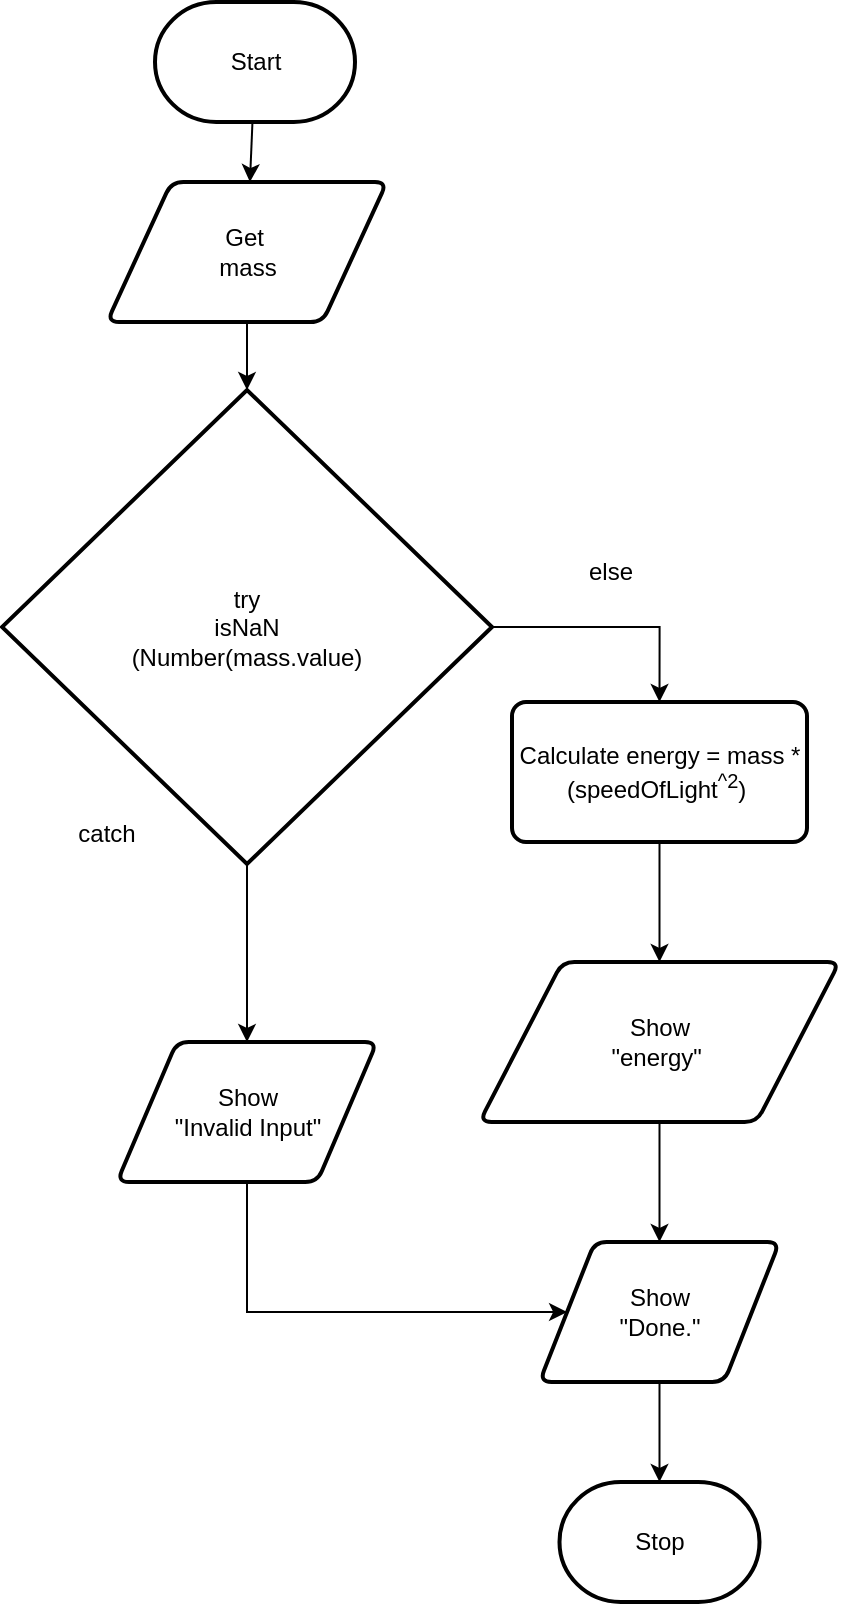 <mxfile>
    <diagram id="7WSAjPn9O5WQxmN3IaqH" name="Page-1">
        <mxGraphModel dx="1086" dy="692" grid="1" gridSize="10" guides="1" tooltips="1" connect="1" arrows="1" fold="1" page="1" pageScale="1" pageWidth="827" pageHeight="1169" math="0" shadow="0">
            <root>
                <mxCell id="0"/>
                <mxCell id="1" parent="0"/>
                <mxCell id="17" value="" style="edgeStyle=none;html=1;" edge="1" parent="1" source="18" target="20">
                    <mxGeometry relative="1" as="geometry"/>
                </mxCell>
                <mxCell id="18" value="Start" style="strokeWidth=2;html=1;shape=mxgraph.flowchart.terminator;whiteSpace=wrap;" vertex="1" parent="1">
                    <mxGeometry x="256.5" y="90" width="100" height="60" as="geometry"/>
                </mxCell>
                <mxCell id="19" value="" style="edgeStyle=none;html=1;" edge="1" parent="1" source="20" target="23">
                    <mxGeometry relative="1" as="geometry"/>
                </mxCell>
                <mxCell id="20" value="Get&amp;nbsp;&lt;br&gt;mass" style="shape=parallelogram;html=1;strokeWidth=2;perimeter=parallelogramPerimeter;whiteSpace=wrap;rounded=1;arcSize=12;size=0.23;" vertex="1" parent="1">
                    <mxGeometry x="232.5" y="180" width="140" height="70" as="geometry"/>
                </mxCell>
                <mxCell id="21" value="" style="edgeStyle=none;html=1;" edge="1" parent="1" source="23" target="27">
                    <mxGeometry relative="1" as="geometry"/>
                </mxCell>
                <mxCell id="22" style="edgeStyle=orthogonalEdgeStyle;rounded=0;html=1;entryX=0.5;entryY=0;entryDx=0;entryDy=0;" edge="1" parent="1" source="23" target="34">
                    <mxGeometry relative="1" as="geometry"/>
                </mxCell>
                <mxCell id="23" value="try&lt;br&gt;isNaN&lt;br&gt;(Number(mass.value)" style="strokeWidth=2;html=1;shape=mxgraph.flowchart.decision;whiteSpace=wrap;direction=south;" vertex="1" parent="1">
                    <mxGeometry x="180" y="284" width="245" height="237" as="geometry"/>
                </mxCell>
                <mxCell id="24" value="" style="edgeStyle=orthogonalEdgeStyle;rounded=0;html=1;" edge="1" parent="1" source="25" target="29">
                    <mxGeometry relative="1" as="geometry"/>
                </mxCell>
                <mxCell id="25" value="Show&lt;br&gt;&quot;energy&quot;&amp;nbsp;" style="shape=parallelogram;html=1;strokeWidth=2;perimeter=parallelogramPerimeter;whiteSpace=wrap;rounded=1;arcSize=12;size=0.23;" vertex="1" parent="1">
                    <mxGeometry x="418.75" y="570" width="180" height="80" as="geometry"/>
                </mxCell>
                <mxCell id="26" style="edgeStyle=orthogonalEdgeStyle;rounded=0;html=1;entryX=0;entryY=0.5;entryDx=0;entryDy=0;" edge="1" parent="1" source="27" target="29">
                    <mxGeometry relative="1" as="geometry">
                        <Array as="points">
                            <mxPoint x="302.5" y="745"/>
                        </Array>
                    </mxGeometry>
                </mxCell>
                <mxCell id="27" value="Show&lt;br&gt;&quot;Invalid Input&quot;" style="shape=parallelogram;html=1;strokeWidth=2;perimeter=parallelogramPerimeter;whiteSpace=wrap;rounded=1;arcSize=12;size=0.23;" vertex="1" parent="1">
                    <mxGeometry x="237.5" y="610" width="130" height="70" as="geometry"/>
                </mxCell>
                <mxCell id="28" style="edgeStyle=orthogonalEdgeStyle;rounded=0;html=1;entryX=0.5;entryY=0;entryDx=0;entryDy=0;entryPerimeter=0;" edge="1" parent="1" source="29" target="30">
                    <mxGeometry relative="1" as="geometry"/>
                </mxCell>
                <mxCell id="29" value="Show&lt;br&gt;&quot;Done.&quot;" style="shape=parallelogram;html=1;strokeWidth=2;perimeter=parallelogramPerimeter;whiteSpace=wrap;rounded=1;arcSize=12;size=0.23;" vertex="1" parent="1">
                    <mxGeometry x="448.75" y="710" width="120" height="70" as="geometry"/>
                </mxCell>
                <mxCell id="30" value="Stop" style="strokeWidth=2;html=1;shape=mxgraph.flowchart.terminator;whiteSpace=wrap;" vertex="1" parent="1">
                    <mxGeometry x="458.75" y="830" width="100" height="60" as="geometry"/>
                </mxCell>
                <mxCell id="31" value="catch" style="text;html=1;align=center;verticalAlign=middle;resizable=0;points=[];autosize=1;strokeColor=none;fillColor=none;" vertex="1" parent="1">
                    <mxGeometry x="206.5" y="491" width="50" height="30" as="geometry"/>
                </mxCell>
                <mxCell id="32" value="else" style="text;html=1;align=center;verticalAlign=middle;resizable=0;points=[];autosize=1;strokeColor=none;fillColor=none;" vertex="1" parent="1">
                    <mxGeometry x="458.75" y="360" width="50" height="30" as="geometry"/>
                </mxCell>
                <mxCell id="33" value="" style="edgeStyle=none;html=1;" edge="1" parent="1" source="34" target="25">
                    <mxGeometry relative="1" as="geometry"/>
                </mxCell>
                <mxCell id="34" value="Calculate energy = mass * (speedOfLight&lt;sup&gt;^2&lt;/sup&gt;)&amp;nbsp;" style="rounded=1;whiteSpace=wrap;html=1;absoluteArcSize=1;arcSize=14;strokeWidth=2;" vertex="1" parent="1">
                    <mxGeometry x="435" y="440" width="147.5" height="70" as="geometry"/>
                </mxCell>
            </root>
        </mxGraphModel>
    </diagram>
</mxfile>